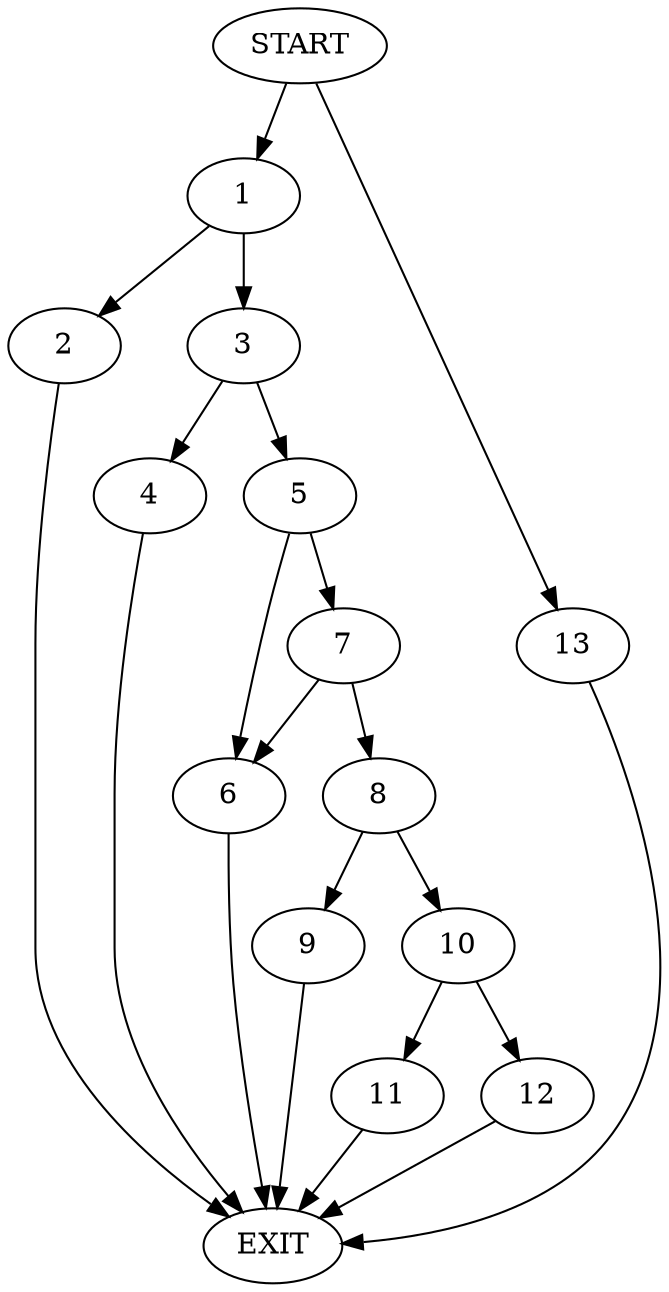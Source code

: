 digraph {
0 [label="START"]
14 [label="EXIT"]
0 -> 1
1 -> 2
1 -> 3
3 -> 4
3 -> 5
2 -> 14
5 -> 6
5 -> 7
4 -> 14
6 -> 14
7 -> 8
7 -> 6
8 -> 9
8 -> 10
9 -> 14
10 -> 11
10 -> 12
12 -> 14
11 -> 14
0 -> 13
13 -> 14
}
